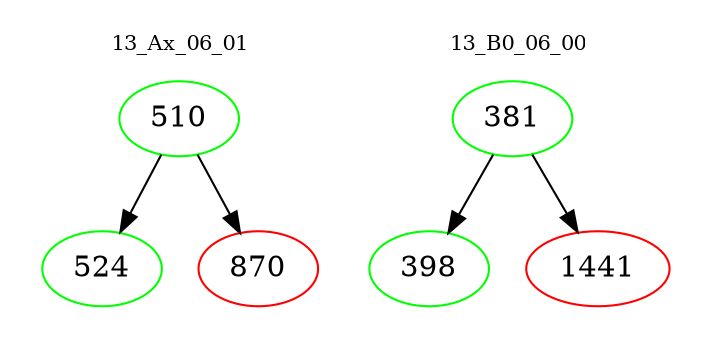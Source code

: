 digraph{
subgraph cluster_0 {
color = white
label = "13_Ax_06_01";
fontsize=10;
T0_510 [label="510", color="green"]
T0_510 -> T0_524 [color="black"]
T0_524 [label="524", color="green"]
T0_510 -> T0_870 [color="black"]
T0_870 [label="870", color="red"]
}
subgraph cluster_1 {
color = white
label = "13_B0_06_00";
fontsize=10;
T1_381 [label="381", color="green"]
T1_381 -> T1_398 [color="black"]
T1_398 [label="398", color="green"]
T1_381 -> T1_1441 [color="black"]
T1_1441 [label="1441", color="red"]
}
}
